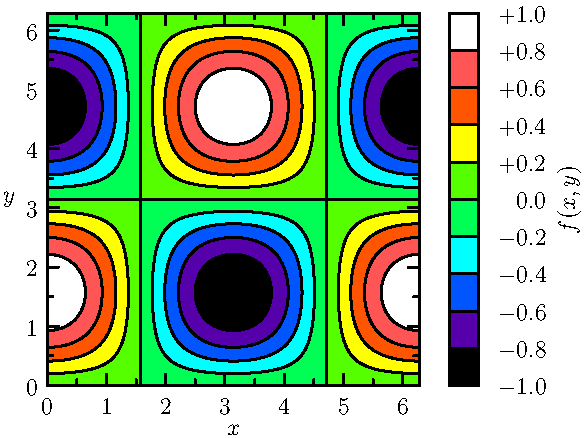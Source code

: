 import graph;
import palette;
import contour;

size(10cm,10cm);

pair a=(0,0);
pair b=(2pi,2pi);

real f(real x, real y) {return cos(x)*sin(y);}

int N=200;
int Divs=10;
int divs=1;
int n=Divs*divs;

defaultpen(1bp);
pen Tickpen=black;
pen tickpen=gray+0.5*linewidth(currentpen);
pen[] Palette=quantize(BWRainbow(),n);

bounds range=image(f,Automatic,a,b,3N,Palette,n);

// Major contours
real[] Cvals=uniform(range.min,range.max,Divs);
draw(contour(f,a,b,Cvals,N,operator --),Tickpen+squarecap+beveljoin);

// Minor contours (if divs > 1)
real[] cvals;
for(int i=0; i < Cvals.length-1; ++i)
  cvals.append(uniform(Cvals[i],Cvals[i+1],divs)[1:divs]);
draw(contour(f,a,b,cvals,N,operator --),tickpen);

xaxis("$x$",BottomTop,LeftTicks,above=true);
yaxis("$y$",LeftRight,RightTicks,above=true);

palette("$f(x,y)$",range,point(SE)+(0.5,0),point(NE)+(1,0),Right,Palette,
        PaletteTicks("$%+#0.1f$",N=Divs,n=divs,Tickpen,tickpen));
